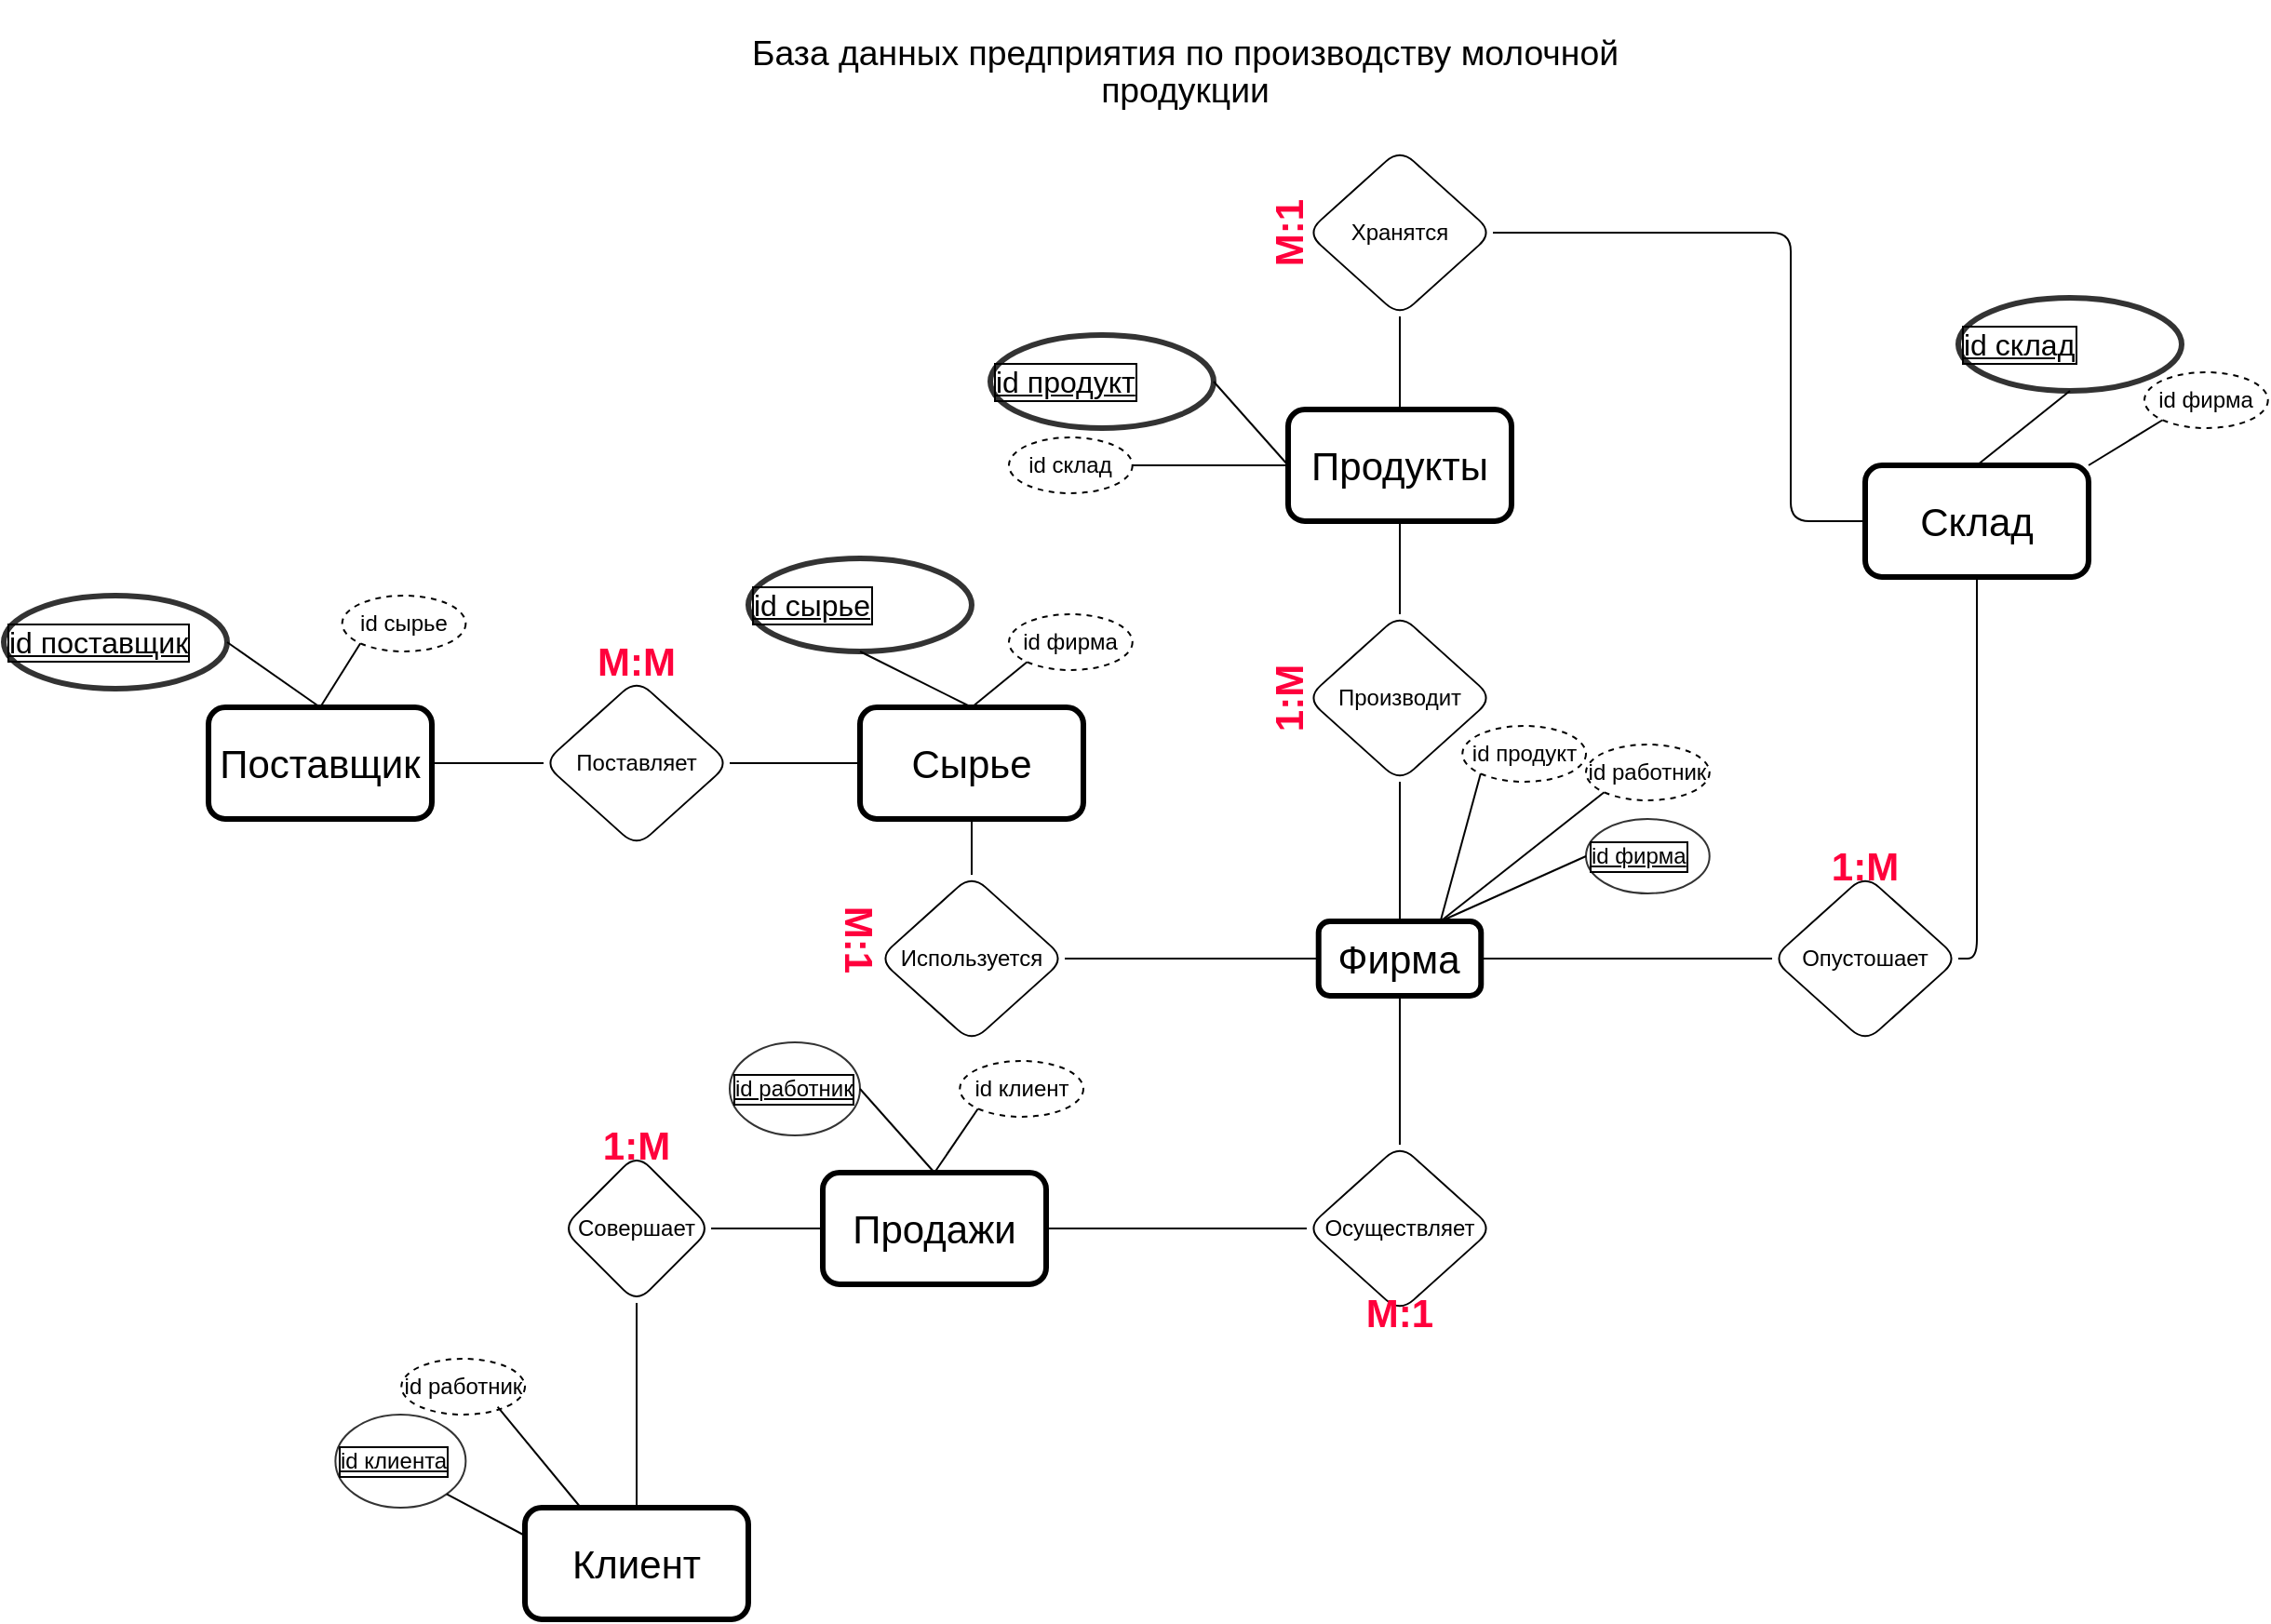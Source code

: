 <mxfile version="24.4.0" type="device">
  <diagram name="Page-1" id="e7e014a7-5840-1c2e-5031-d8a46d1fe8dd">
    <mxGraphModel dx="1687" dy="993" grid="1" gridSize="10" guides="1" tooltips="1" connect="1" arrows="1" fold="1" page="0" pageScale="1" pageWidth="1169" pageHeight="827" background="none" math="0" shadow="0">
      <root>
        <mxCell id="0" />
        <mxCell id="1" parent="0" />
        <mxCell id="kkfp5tMhu7OLnbENiX6D-41" value="Клиент" style="rounded=1;whiteSpace=wrap;html=1;labelBackgroundColor=none;strokeWidth=3;fontSize=21;" parent="1" vertex="1">
          <mxGeometry x="480" y="940" width="120" height="60" as="geometry" />
        </mxCell>
        <mxCell id="kkfp5tMhu7OLnbENiX6D-42" value="Совершает" style="rhombus;whiteSpace=wrap;html=1;rounded=1;" parent="1" vertex="1">
          <mxGeometry x="500" y="750" width="80" height="80" as="geometry" />
        </mxCell>
        <mxCell id="kkfp5tMhu7OLnbENiX6D-43" value="Продажи" style="rounded=1;whiteSpace=wrap;html=1;labelBackgroundColor=none;strokeWidth=3;fontSize=21;" parent="1" vertex="1">
          <mxGeometry x="640" y="760" width="120" height="60" as="geometry" />
        </mxCell>
        <mxCell id="kkfp5tMhu7OLnbENiX6D-44" value="Осуществляет" style="rhombus;whiteSpace=wrap;html=1;rounded=1;" parent="1" vertex="1">
          <mxGeometry x="900" y="745" width="100" height="90" as="geometry" />
        </mxCell>
        <mxCell id="kkfp5tMhu7OLnbENiX6D-45" value="Склад" style="rounded=1;whiteSpace=wrap;html=1;labelBackgroundColor=none;strokeWidth=3;fontSize=21;" parent="1" vertex="1">
          <mxGeometry x="1200" y="380" width="120" height="60" as="geometry" />
        </mxCell>
        <mxCell id="kkfp5tMhu7OLnbENiX6D-46" value="Хранятся" style="rhombus;whiteSpace=wrap;html=1;rounded=1;" parent="1" vertex="1">
          <mxGeometry x="900" y="210" width="100" height="90" as="geometry" />
        </mxCell>
        <mxCell id="kkfp5tMhu7OLnbENiX6D-47" value="Продукты" style="rounded=1;whiteSpace=wrap;html=1;labelBackgroundColor=none;strokeWidth=3;fontSize=21;" parent="1" vertex="1">
          <mxGeometry x="890" y="350" width="120" height="60" as="geometry" />
        </mxCell>
        <mxCell id="kkfp5tMhu7OLnbENiX6D-48" value="Производит" style="rhombus;whiteSpace=wrap;html=1;rounded=1;" parent="1" vertex="1">
          <mxGeometry x="900" y="460" width="100" height="90" as="geometry" />
        </mxCell>
        <mxCell id="kkfp5tMhu7OLnbENiX6D-49" value="Фирма" style="rounded=1;whiteSpace=wrap;html=1;labelBackgroundColor=none;strokeWidth=3;fontSize=21;" parent="1" vertex="1">
          <mxGeometry x="906.36" y="625" width="87.27" height="40" as="geometry" />
        </mxCell>
        <mxCell id="kkfp5tMhu7OLnbENiX6D-50" value="Используется" style="rhombus;whiteSpace=wrap;html=1;rounded=1;" parent="1" vertex="1">
          <mxGeometry x="670" y="600" width="100" height="90" as="geometry" />
        </mxCell>
        <mxCell id="kkfp5tMhu7OLnbENiX6D-51" value="Сырье" style="rounded=1;whiteSpace=wrap;html=1;labelBackgroundColor=none;strokeWidth=3;fontSize=21;" parent="1" vertex="1">
          <mxGeometry x="660" y="510" width="120" height="60" as="geometry" />
        </mxCell>
        <mxCell id="kkfp5tMhu7OLnbENiX6D-52" value="Поставляет" style="rhombus;whiteSpace=wrap;html=1;rounded=1;" parent="1" vertex="1">
          <mxGeometry x="490" y="495" width="100" height="90" as="geometry" />
        </mxCell>
        <mxCell id="kkfp5tMhu7OLnbENiX6D-53" value="Поставщик" style="rounded=1;whiteSpace=wrap;html=1;labelBackgroundColor=none;strokeWidth=3;fontSize=21;" parent="1" vertex="1">
          <mxGeometry x="310" y="510" width="120" height="60" as="geometry" />
        </mxCell>
        <mxCell id="kkfp5tMhu7OLnbENiX6D-56" value="" style="endArrow=none;html=1;rounded=1;exitX=0.5;exitY=0;exitDx=0;exitDy=0;entryX=0.5;entryY=1;entryDx=0;entryDy=0;" parent="1" source="kkfp5tMhu7OLnbENiX6D-41" target="kkfp5tMhu7OLnbENiX6D-42" edge="1">
          <mxGeometry width="50" height="50" relative="1" as="geometry">
            <mxPoint x="720" y="1240" as="sourcePoint" />
            <mxPoint x="770" y="1190" as="targetPoint" />
          </mxGeometry>
        </mxCell>
        <mxCell id="kkfp5tMhu7OLnbENiX6D-57" value="" style="endArrow=none;html=1;rounded=1;exitX=1;exitY=0.5;exitDx=0;exitDy=0;entryX=0;entryY=0.5;entryDx=0;entryDy=0;" parent="1" source="kkfp5tMhu7OLnbENiX6D-42" target="kkfp5tMhu7OLnbENiX6D-43" edge="1">
          <mxGeometry width="50" height="50" relative="1" as="geometry">
            <mxPoint x="450" y="800" as="sourcePoint" />
            <mxPoint x="510" y="800" as="targetPoint" />
          </mxGeometry>
        </mxCell>
        <mxCell id="kkfp5tMhu7OLnbENiX6D-58" value="" style="endArrow=none;html=1;rounded=1;exitX=1;exitY=0.5;exitDx=0;exitDy=0;entryX=0;entryY=0.5;entryDx=0;entryDy=0;" parent="1" source="kkfp5tMhu7OLnbENiX6D-43" target="kkfp5tMhu7OLnbENiX6D-44" edge="1">
          <mxGeometry width="50" height="50" relative="1" as="geometry">
            <mxPoint x="590" y="800" as="sourcePoint" />
            <mxPoint x="650" y="800" as="targetPoint" />
          </mxGeometry>
        </mxCell>
        <mxCell id="kkfp5tMhu7OLnbENiX6D-59" value="" style="endArrow=none;html=1;rounded=1;exitX=0.5;exitY=0;exitDx=0;exitDy=0;entryX=0.5;entryY=1;entryDx=0;entryDy=0;" parent="1" source="kkfp5tMhu7OLnbENiX6D-44" target="kkfp5tMhu7OLnbENiX6D-49" edge="1">
          <mxGeometry width="50" height="50" relative="1" as="geometry">
            <mxPoint x="540" as="sourcePoint" />
            <mxPoint x="820" y="-10" as="targetPoint" />
          </mxGeometry>
        </mxCell>
        <mxCell id="kkfp5tMhu7OLnbENiX6D-60" value="" style="endArrow=none;html=1;rounded=1;exitX=1;exitY=0.5;exitDx=0;exitDy=0;entryX=0;entryY=0.5;entryDx=0;entryDy=0;" parent="1" source="kkfp5tMhu7OLnbENiX6D-46" target="kkfp5tMhu7OLnbENiX6D-45" edge="1">
          <mxGeometry width="50" height="50" relative="1" as="geometry">
            <mxPoint x="804" y="149" as="sourcePoint" />
            <mxPoint x="900" y="150" as="targetPoint" />
            <Array as="points">
              <mxPoint x="1160" y="255" />
              <mxPoint x="1160" y="410" />
            </Array>
          </mxGeometry>
        </mxCell>
        <mxCell id="kkfp5tMhu7OLnbENiX6D-61" value="" style="endArrow=none;html=1;rounded=1;exitX=0.5;exitY=0;exitDx=0;exitDy=0;entryX=0.5;entryY=1;entryDx=0;entryDy=0;" parent="1" source="kkfp5tMhu7OLnbENiX6D-47" target="kkfp5tMhu7OLnbENiX6D-46" edge="1">
          <mxGeometry width="50" height="50" relative="1" as="geometry">
            <mxPoint x="960" y="220" as="sourcePoint" />
            <mxPoint x="1040" y="280" as="targetPoint" />
          </mxGeometry>
        </mxCell>
        <mxCell id="kkfp5tMhu7OLnbENiX6D-62" value="" style="endArrow=none;html=1;rounded=1;exitX=0.5;exitY=0;exitDx=0;exitDy=0;entryX=0.5;entryY=1;entryDx=0;entryDy=0;" parent="1" source="kkfp5tMhu7OLnbENiX6D-48" target="kkfp5tMhu7OLnbENiX6D-47" edge="1">
          <mxGeometry width="50" height="50" relative="1" as="geometry">
            <mxPoint x="960" y="360" as="sourcePoint" />
            <mxPoint x="960" y="310" as="targetPoint" />
          </mxGeometry>
        </mxCell>
        <mxCell id="kkfp5tMhu7OLnbENiX6D-63" value="" style="endArrow=none;html=1;rounded=1;exitX=0.5;exitY=0;exitDx=0;exitDy=0;entryX=0.5;entryY=1;entryDx=0;entryDy=0;" parent="1" source="kkfp5tMhu7OLnbENiX6D-49" target="kkfp5tMhu7OLnbENiX6D-48" edge="1">
          <mxGeometry width="50" height="50" relative="1" as="geometry">
            <mxPoint x="970" y="370" as="sourcePoint" />
            <mxPoint x="970" y="320" as="targetPoint" />
          </mxGeometry>
        </mxCell>
        <mxCell id="kkfp5tMhu7OLnbENiX6D-64" value="" style="endArrow=none;html=1;rounded=1;exitX=0;exitY=0.5;exitDx=0;exitDy=0;entryX=1;entryY=0.5;entryDx=0;entryDy=0;" parent="1" source="kkfp5tMhu7OLnbENiX6D-49" target="kkfp5tMhu7OLnbENiX6D-50" edge="1">
          <mxGeometry width="50" height="50" relative="1" as="geometry">
            <mxPoint x="960" y="600" as="sourcePoint" />
            <mxPoint x="960" y="560" as="targetPoint" />
          </mxGeometry>
        </mxCell>
        <mxCell id="kkfp5tMhu7OLnbENiX6D-65" value="" style="endArrow=none;html=1;rounded=1;exitX=0.5;exitY=0;exitDx=0;exitDy=0;entryX=0.5;entryY=1;entryDx=0;entryDy=0;" parent="1" source="kkfp5tMhu7OLnbENiX6D-50" target="kkfp5tMhu7OLnbENiX6D-51" edge="1">
          <mxGeometry width="50" height="50" relative="1" as="geometry">
            <mxPoint x="840" y="655" as="sourcePoint" />
            <mxPoint x="780" y="655" as="targetPoint" />
          </mxGeometry>
        </mxCell>
        <mxCell id="kkfp5tMhu7OLnbENiX6D-66" value="" style="endArrow=none;html=1;rounded=1;exitX=0;exitY=0.5;exitDx=0;exitDy=0;entryX=1;entryY=0.5;entryDx=0;entryDy=0;" parent="1" source="kkfp5tMhu7OLnbENiX6D-51" target="kkfp5tMhu7OLnbENiX6D-52" edge="1">
          <mxGeometry width="50" height="50" relative="1" as="geometry">
            <mxPoint x="730" y="610" as="sourcePoint" />
            <mxPoint x="730" y="580" as="targetPoint" />
          </mxGeometry>
        </mxCell>
        <mxCell id="kkfp5tMhu7OLnbENiX6D-67" value="" style="endArrow=none;html=1;rounded=1;exitX=1;exitY=0.5;exitDx=0;exitDy=0;entryX=0;entryY=0.5;entryDx=0;entryDy=0;" parent="1" source="kkfp5tMhu7OLnbENiX6D-53" target="kkfp5tMhu7OLnbENiX6D-52" edge="1">
          <mxGeometry width="50" height="50" relative="1" as="geometry">
            <mxPoint x="670" y="550" as="sourcePoint" />
            <mxPoint x="600" y="550" as="targetPoint" />
          </mxGeometry>
        </mxCell>
        <mxCell id="kkfp5tMhu7OLnbENiX6D-68" value="&lt;b&gt;&lt;font color=&quot;#ff003c&quot; style=&quot;font-size: 21px;&quot;&gt;1:М&lt;/font&gt;&lt;/b&gt;" style="text;html=1;align=center;verticalAlign=middle;whiteSpace=wrap;rounded=0;" parent="1" vertex="1">
          <mxGeometry x="510" y="730" width="60" height="30" as="geometry" />
        </mxCell>
        <mxCell id="kkfp5tMhu7OLnbENiX6D-69" value="&lt;b&gt;&lt;font color=&quot;#ff003c&quot; style=&quot;font-size: 21px;&quot;&gt;1:М&lt;/font&gt;&lt;/b&gt;" style="text;html=1;align=center;verticalAlign=middle;whiteSpace=wrap;rounded=0;rotation=-90;" parent="1" vertex="1">
          <mxGeometry x="860" y="490" width="60" height="30" as="geometry" />
        </mxCell>
        <mxCell id="kkfp5tMhu7OLnbENiX6D-71" value="&lt;b&gt;&lt;font color=&quot;#ff003c&quot; style=&quot;font-size: 21px;&quot;&gt;М:М&lt;/font&gt;&lt;/b&gt;" style="text;html=1;align=center;verticalAlign=middle;whiteSpace=wrap;rounded=0;" parent="1" vertex="1">
          <mxGeometry x="510" y="470" width="60" height="30" as="geometry" />
        </mxCell>
        <mxCell id="kkfp5tMhu7OLnbENiX6D-72" value="&lt;b&gt;&lt;font color=&quot;#ff003c&quot; style=&quot;font-size: 21px;&quot;&gt;М:1&lt;/font&gt;&lt;/b&gt;" style="text;html=1;align=center;verticalAlign=middle;whiteSpace=wrap;rounded=0;rotation=-90;" parent="1" vertex="1">
          <mxGeometry x="860" y="240" width="60" height="30" as="geometry" />
        </mxCell>
        <mxCell id="kkfp5tMhu7OLnbENiX6D-73" value="&lt;b&gt;&lt;font color=&quot;#ff003c&quot; style=&quot;font-size: 21px;&quot;&gt;М:1&lt;/font&gt;&lt;/b&gt;" style="text;html=1;align=center;verticalAlign=middle;whiteSpace=wrap;rounded=0;rotation=90;" parent="1" vertex="1">
          <mxGeometry x="630" y="620" width="60" height="30" as="geometry" />
        </mxCell>
        <mxCell id="kkfp5tMhu7OLnbENiX6D-74" value="&lt;b&gt;&lt;font color=&quot;#ff003c&quot; style=&quot;font-size: 21px;&quot;&gt;М:1&lt;/font&gt;&lt;/b&gt;" style="text;html=1;align=center;verticalAlign=middle;whiteSpace=wrap;rounded=0;rotation=0;" parent="1" vertex="1">
          <mxGeometry x="920" y="820" width="60" height="30" as="geometry" />
        </mxCell>
        <mxCell id="kkfp5tMhu7OLnbENiX6D-77" value="" style="endArrow=none;html=1;rounded=1;entryX=0.5;entryY=1;entryDx=0;entryDy=0;exitX=1;exitY=0.5;exitDx=0;exitDy=0;" parent="1" source="kkfp5tMhu7OLnbENiX6D-78" target="kkfp5tMhu7OLnbENiX6D-45" edge="1">
          <mxGeometry width="50" height="50" relative="1" as="geometry">
            <mxPoint x="560" y="290" as="sourcePoint" />
            <mxPoint x="610" y="240" as="targetPoint" />
            <Array as="points">
              <mxPoint x="1260" y="645" />
            </Array>
          </mxGeometry>
        </mxCell>
        <mxCell id="kkfp5tMhu7OLnbENiX6D-78" value="Опустошает" style="rhombus;whiteSpace=wrap;html=1;rounded=1;" parent="1" vertex="1">
          <mxGeometry x="1150" y="600" width="100" height="90" as="geometry" />
        </mxCell>
        <mxCell id="kkfp5tMhu7OLnbENiX6D-79" value="" style="endArrow=none;html=1;rounded=1;entryX=0;entryY=0.5;entryDx=0;entryDy=0;exitX=1;exitY=0.5;exitDx=0;exitDy=0;" parent="1" source="kkfp5tMhu7OLnbENiX6D-49" target="kkfp5tMhu7OLnbENiX6D-78" edge="1">
          <mxGeometry width="50" height="50" relative="1" as="geometry">
            <mxPoint x="1270" y="650" as="sourcePoint" />
            <mxPoint x="1270" y="450" as="targetPoint" />
            <Array as="points" />
          </mxGeometry>
        </mxCell>
        <mxCell id="kkfp5tMhu7OLnbENiX6D-80" value="&lt;b&gt;&lt;font color=&quot;#ff003c&quot; style=&quot;font-size: 21px;&quot;&gt;1:М&lt;/font&gt;&lt;/b&gt;" style="text;html=1;align=center;verticalAlign=middle;whiteSpace=wrap;rounded=0;rotation=0;" parent="1" vertex="1">
          <mxGeometry x="1170" y="580" width="60" height="30" as="geometry" />
        </mxCell>
        <mxCell id="kkfp5tMhu7OLnbENiX6D-82" value="id поставщик" style="ellipse;rounded=1;fontStyle=4;fontSize=16;fontFamily=Helvetica;labelBackgroundColor=none;labelBorderColor=default;align=left;verticalAlign=middle;horizontal=1;whiteSpace=wrap;html=1;spacingTop=0;strokeWidth=3;strokeColor=#333333;" parent="1" vertex="1">
          <mxGeometry x="200" y="450" width="120" height="50" as="geometry" />
        </mxCell>
        <mxCell id="kkfp5tMhu7OLnbENiX6D-83" value="id сырье" style="ellipse;rounded=1;fontStyle=4;fontSize=16;fontFamily=Helvetica;labelBackgroundColor=none;labelBorderColor=default;align=left;verticalAlign=middle;horizontal=1;whiteSpace=wrap;html=1;spacingTop=0;strokeWidth=3;strokeColor=#333333;" parent="1" vertex="1">
          <mxGeometry x="600" y="430" width="120" height="50" as="geometry" />
        </mxCell>
        <mxCell id="kkfp5tMhu7OLnbENiX6D-84" value="id продукт" style="ellipse;rounded=1;fontStyle=4;fontSize=16;fontFamily=Helvetica;labelBackgroundColor=none;labelBorderColor=default;align=left;verticalAlign=middle;horizontal=1;whiteSpace=wrap;html=1;spacingTop=0;strokeWidth=3;strokeColor=#333333;" parent="1" vertex="1">
          <mxGeometry x="730" y="310" width="120" height="50" as="geometry" />
        </mxCell>
        <mxCell id="kkfp5tMhu7OLnbENiX6D-85" value="id склад" style="ellipse;rounded=1;fontStyle=4;fontSize=16;fontFamily=Helvetica;labelBackgroundColor=none;labelBorderColor=default;align=left;verticalAlign=middle;horizontal=1;whiteSpace=wrap;html=1;spacingTop=0;strokeWidth=3;strokeColor=#333333;textShadow=0;fontColor=default;" parent="1" vertex="1">
          <mxGeometry x="1250" y="290" width="120" height="50" as="geometry" />
        </mxCell>
        <mxCell id="kkfp5tMhu7OLnbENiX6D-86" value="id фирма" style="ellipse;rounded=1;fontStyle=4;fontSize=12;fontFamily=Helvetica;labelBackgroundColor=none;labelBorderColor=default;align=left;verticalAlign=middle;horizontal=1;whiteSpace=wrap;html=1;spacingTop=0;strokeWidth=1;strokeColor=#333333;" parent="1" vertex="1">
          <mxGeometry x="1050" y="570" width="66.37" height="40" as="geometry" />
        </mxCell>
        <mxCell id="kkfp5tMhu7OLnbENiX6D-87" value="id работник" style="ellipse;rounded=1;fontStyle=4;fontSize=12;fontFamily=Helvetica;labelBackgroundColor=none;labelBorderColor=default;align=left;verticalAlign=middle;horizontal=1;whiteSpace=wrap;html=1;spacingTop=0;strokeWidth=1;strokeColor=#333333;" parent="1" vertex="1">
          <mxGeometry x="590" y="690" width="70" height="50" as="geometry" />
        </mxCell>
        <mxCell id="kkfp5tMhu7OLnbENiX6D-88" value="id клиента" style="ellipse;rounded=1;fontStyle=4;fontSize=12;fontFamily=Helvetica;labelBackgroundColor=none;labelBorderColor=default;align=left;verticalAlign=middle;horizontal=1;whiteSpace=wrap;html=1;spacingTop=0;strokeWidth=1;strokeColor=#333333;" parent="1" vertex="1">
          <mxGeometry x="378.19" y="890" width="70" height="50" as="geometry" />
        </mxCell>
        <mxCell id="kkfp5tMhu7OLnbENiX6D-89" value="id работник" style="ellipse;whiteSpace=wrap;html=1;rounded=1;dashed=1;" parent="1" vertex="1">
          <mxGeometry x="1050" y="530" width="66.37" height="30" as="geometry" />
        </mxCell>
        <mxCell id="kkfp5tMhu7OLnbENiX6D-91" value="" style="endArrow=none;html=1;rounded=1;exitX=0.5;exitY=0;exitDx=0;exitDy=0;entryX=1;entryY=0.5;entryDx=0;entryDy=0;" parent="1" source="kkfp5tMhu7OLnbENiX6D-43" target="kkfp5tMhu7OLnbENiX6D-87" edge="1">
          <mxGeometry width="50" height="50" relative="1" as="geometry">
            <mxPoint x="760" y="650" as="sourcePoint" />
            <mxPoint x="810" y="600" as="targetPoint" />
          </mxGeometry>
        </mxCell>
        <mxCell id="kkfp5tMhu7OLnbENiX6D-92" value="" style="endArrow=none;html=1;rounded=1;exitX=0.5;exitY=0;exitDx=0;exitDy=0;entryX=1;entryY=0.5;entryDx=0;entryDy=0;" parent="1" source="kkfp5tMhu7OLnbENiX6D-53" target="kkfp5tMhu7OLnbENiX6D-82" edge="1">
          <mxGeometry width="50" height="50" relative="1" as="geometry">
            <mxPoint x="365" y="510" as="sourcePoint" />
            <mxPoint x="290" y="490" as="targetPoint" />
          </mxGeometry>
        </mxCell>
        <mxCell id="kkfp5tMhu7OLnbENiX6D-93" value="" style="endArrow=none;html=1;rounded=1;exitX=0;exitY=0.5;exitDx=0;exitDy=0;entryX=1;entryY=0.5;entryDx=0;entryDy=0;" parent="1" source="kkfp5tMhu7OLnbENiX6D-47" target="kkfp5tMhu7OLnbENiX6D-84" edge="1">
          <mxGeometry width="50" height="50" relative="1" as="geometry">
            <mxPoint x="720" y="780" as="sourcePoint" />
            <mxPoint x="645" y="760" as="targetPoint" />
          </mxGeometry>
        </mxCell>
        <mxCell id="kkfp5tMhu7OLnbENiX6D-94" value="" style="endArrow=none;html=1;rounded=1;exitX=0.5;exitY=0;exitDx=0;exitDy=0;entryX=0.5;entryY=1;entryDx=0;entryDy=0;" parent="1" source="kkfp5tMhu7OLnbENiX6D-51" target="kkfp5tMhu7OLnbENiX6D-83" edge="1">
          <mxGeometry width="50" height="50" relative="1" as="geometry">
            <mxPoint x="720" y="505" as="sourcePoint" />
            <mxPoint x="680" y="460" as="targetPoint" />
          </mxGeometry>
        </mxCell>
        <mxCell id="kkfp5tMhu7OLnbENiX6D-95" value="" style="endArrow=none;html=1;rounded=1;exitX=0;exitY=1;exitDx=0;exitDy=0;entryX=0.75;entryY=0;entryDx=0;entryDy=0;" parent="1" source="kkfp5tMhu7OLnbENiX6D-89" target="kkfp5tMhu7OLnbENiX6D-49" edge="1">
          <mxGeometry width="50" height="50" relative="1" as="geometry">
            <mxPoint x="910" y="400" as="sourcePoint" />
            <mxPoint x="870" y="355" as="targetPoint" />
          </mxGeometry>
        </mxCell>
        <mxCell id="kkfp5tMhu7OLnbENiX6D-96" value="" style="endArrow=none;html=1;rounded=1;exitX=0;exitY=0.5;exitDx=0;exitDy=0;entryX=0.75;entryY=0;entryDx=0;entryDy=0;" parent="1" source="kkfp5tMhu7OLnbENiX6D-86" target="kkfp5tMhu7OLnbENiX6D-49" edge="1">
          <mxGeometry width="50" height="50" relative="1" as="geometry">
            <mxPoint x="1000" y="586" as="sourcePoint" />
            <mxPoint x="982" y="635" as="targetPoint" />
          </mxGeometry>
        </mxCell>
        <mxCell id="kkfp5tMhu7OLnbENiX6D-98" value="id фирма" style="ellipse;whiteSpace=wrap;html=1;rounded=1;dashed=1;" parent="1" vertex="1">
          <mxGeometry x="740" y="460" width="66.37" height="30" as="geometry" />
        </mxCell>
        <mxCell id="kkfp5tMhu7OLnbENiX6D-99" value="" style="endArrow=none;html=1;rounded=1;exitX=0;exitY=1;exitDx=0;exitDy=0;entryX=0.5;entryY=0;entryDx=0;entryDy=0;" parent="1" source="kkfp5tMhu7OLnbENiX6D-98" target="kkfp5tMhu7OLnbENiX6D-51" edge="1">
          <mxGeometry width="50" height="50" relative="1" as="geometry">
            <mxPoint x="730" y="520" as="sourcePoint" />
            <mxPoint x="670" y="490" as="targetPoint" />
          </mxGeometry>
        </mxCell>
        <mxCell id="kkfp5tMhu7OLnbENiX6D-100" value="id сырье" style="ellipse;whiteSpace=wrap;html=1;rounded=1;dashed=1;" parent="1" vertex="1">
          <mxGeometry x="381.82" y="450" width="66.37" height="30" as="geometry" />
        </mxCell>
        <mxCell id="kkfp5tMhu7OLnbENiX6D-101" value="" style="endArrow=none;html=1;rounded=1;exitX=0;exitY=1;exitDx=0;exitDy=0;entryX=0.5;entryY=0;entryDx=0;entryDy=0;" parent="1" source="kkfp5tMhu7OLnbENiX6D-100" target="kkfp5tMhu7OLnbENiX6D-53" edge="1">
          <mxGeometry width="50" height="50" relative="1" as="geometry">
            <mxPoint x="380" y="520" as="sourcePoint" />
            <mxPoint x="330" y="485" as="targetPoint" />
          </mxGeometry>
        </mxCell>
        <mxCell id="kkfp5tMhu7OLnbENiX6D-102" value="" style="endArrow=none;html=1;rounded=1;exitX=0.5;exitY=0;exitDx=0;exitDy=0;entryX=0.5;entryY=1;entryDx=0;entryDy=0;" parent="1" source="kkfp5tMhu7OLnbENiX6D-45" target="kkfp5tMhu7OLnbENiX6D-85" edge="1">
          <mxGeometry width="50" height="50" relative="1" as="geometry">
            <mxPoint x="900" y="390" as="sourcePoint" />
            <mxPoint x="860" y="345" as="targetPoint" />
          </mxGeometry>
        </mxCell>
        <mxCell id="kkfp5tMhu7OLnbENiX6D-103" value="id продукт" style="ellipse;whiteSpace=wrap;html=1;rounded=1;dashed=1;" parent="1" vertex="1">
          <mxGeometry x="983.63" y="520" width="66.37" height="30" as="geometry" />
        </mxCell>
        <mxCell id="kkfp5tMhu7OLnbENiX6D-104" value="" style="endArrow=none;html=1;rounded=1;exitX=0;exitY=1;exitDx=0;exitDy=0;entryX=0.75;entryY=0;entryDx=0;entryDy=0;" parent="1" source="kkfp5tMhu7OLnbENiX6D-103" target="kkfp5tMhu7OLnbENiX6D-49" edge="1">
          <mxGeometry width="50" height="50" relative="1" as="geometry">
            <mxPoint x="1070" y="566" as="sourcePoint" />
            <mxPoint x="982" y="635" as="targetPoint" />
          </mxGeometry>
        </mxCell>
        <mxCell id="kkfp5tMhu7OLnbENiX6D-105" value="id склад" style="ellipse;whiteSpace=wrap;html=1;rounded=1;dashed=1;" parent="1" vertex="1">
          <mxGeometry x="740" y="365" width="66.37" height="30" as="geometry" />
        </mxCell>
        <mxCell id="kkfp5tMhu7OLnbENiX6D-106" value="" style="endArrow=none;html=1;rounded=1;exitX=0;exitY=0.5;exitDx=0;exitDy=0;entryX=1;entryY=0.5;entryDx=0;entryDy=0;" parent="1" source="kkfp5tMhu7OLnbENiX6D-47" target="kkfp5tMhu7OLnbENiX6D-105" edge="1">
          <mxGeometry width="50" height="50" relative="1" as="geometry">
            <mxPoint x="900" y="390" as="sourcePoint" />
            <mxPoint x="860" y="345" as="targetPoint" />
          </mxGeometry>
        </mxCell>
        <mxCell id="kkfp5tMhu7OLnbENiX6D-108" value="id фирма" style="ellipse;whiteSpace=wrap;html=1;rounded=1;dashed=1;" parent="1" vertex="1">
          <mxGeometry x="1350" y="330" width="66.37" height="30" as="geometry" />
        </mxCell>
        <mxCell id="kkfp5tMhu7OLnbENiX6D-109" value="" style="endArrow=none;html=1;rounded=1;exitX=1;exitY=0;exitDx=0;exitDy=0;entryX=0;entryY=1;entryDx=0;entryDy=0;" parent="1" source="kkfp5tMhu7OLnbENiX6D-45" target="kkfp5tMhu7OLnbENiX6D-108" edge="1">
          <mxGeometry width="50" height="50" relative="1" as="geometry">
            <mxPoint x="1270" y="390" as="sourcePoint" />
            <mxPoint x="1320" y="350" as="targetPoint" />
          </mxGeometry>
        </mxCell>
        <mxCell id="kkfp5tMhu7OLnbENiX6D-110" value="" style="endArrow=none;html=1;rounded=1;exitX=0.5;exitY=0;exitDx=0;exitDy=0;entryX=0;entryY=1;entryDx=0;entryDy=0;" parent="1" source="kkfp5tMhu7OLnbENiX6D-43" target="kkfp5tMhu7OLnbENiX6D-111" edge="1">
          <mxGeometry width="50" height="50" relative="1" as="geometry">
            <mxPoint x="710" y="770" as="sourcePoint" />
            <mxPoint x="720" y="730" as="targetPoint" />
          </mxGeometry>
        </mxCell>
        <mxCell id="kkfp5tMhu7OLnbENiX6D-111" value="id клиент" style="ellipse;whiteSpace=wrap;html=1;rounded=1;dashed=1;" parent="1" vertex="1">
          <mxGeometry x="713.63" y="700" width="66.37" height="30" as="geometry" />
        </mxCell>
        <mxCell id="kkfp5tMhu7OLnbENiX6D-112" value="id работник" style="ellipse;whiteSpace=wrap;html=1;rounded=1;dashed=1;" parent="1" vertex="1">
          <mxGeometry x="413.63" y="860" width="66.37" height="30" as="geometry" />
        </mxCell>
        <mxCell id="kkfp5tMhu7OLnbENiX6D-113" value="" style="endArrow=none;html=1;rounded=1;exitX=0.25;exitY=0;exitDx=0;exitDy=0;entryX=0.779;entryY=0.861;entryDx=0;entryDy=0;entryPerimeter=0;" parent="1" source="kkfp5tMhu7OLnbENiX6D-41" target="kkfp5tMhu7OLnbENiX6D-112" edge="1">
          <mxGeometry width="50" height="50" relative="1" as="geometry">
            <mxPoint x="710" y="770" as="sourcePoint" />
            <mxPoint x="670" y="725" as="targetPoint" />
          </mxGeometry>
        </mxCell>
        <mxCell id="kkfp5tMhu7OLnbENiX6D-114" value="" style="endArrow=none;html=1;rounded=1;exitX=0;exitY=0.25;exitDx=0;exitDy=0;entryX=1;entryY=1;entryDx=0;entryDy=0;" parent="1" source="kkfp5tMhu7OLnbENiX6D-41" target="kkfp5tMhu7OLnbENiX6D-88" edge="1">
          <mxGeometry width="50" height="50" relative="1" as="geometry">
            <mxPoint x="520" y="950" as="sourcePoint" />
            <mxPoint x="475" y="896" as="targetPoint" />
          </mxGeometry>
        </mxCell>
        <mxCell id="kkfp5tMhu7OLnbENiX6D-115" value="&lt;p class=&quot;MsoNormal&quot; align=&quot;center&quot; style=&quot;text-align:center&quot;&gt;&lt;span style=&quot;font-size:14.0pt;mso-bidi-font-size:11.0pt;line-height:107%;font-family:&#xa;&amp;quot;Times New Roman&amp;quot;,serif&quot;&gt;База данных предприятия по производству молочной&#xa;продукции&lt;/span&gt;&lt;/p&gt;" style="text;whiteSpace=wrap;html=1;" parent="1" vertex="1">
          <mxGeometry x="600" y="130" width="500" height="90" as="geometry" />
        </mxCell>
      </root>
    </mxGraphModel>
  </diagram>
</mxfile>
